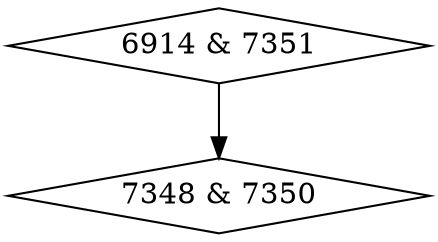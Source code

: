 digraph {
0 [label = "6914 & 7351", shape = diamond];
1 [label = "7348 & 7350", shape = diamond];
0->1;
}
